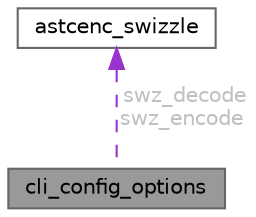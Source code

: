 digraph "cli_config_options"
{
 // LATEX_PDF_SIZE
  bgcolor="transparent";
  edge [fontname=Helvetica,fontsize=10,labelfontname=Helvetica,labelfontsize=10];
  node [fontname=Helvetica,fontsize=10,shape=box,height=0.2,width=0.4];
  Node1 [id="Node000001",label="cli_config_options",height=0.2,width=0.4,color="gray40", fillcolor="grey60", style="filled", fontcolor="black",tooltip="Config options that have been read from command line."];
  Node2 -> Node1 [id="edge1_Node000001_Node000002",dir="back",color="darkorchid3",style="dashed",tooltip=" ",label=" swz_decode\nswz_encode",fontcolor="grey" ];
  Node2 [id="Node000002",label="astcenc_swizzle",height=0.2,width=0.4,color="gray40", fillcolor="white", style="filled",URL="$structastcenc__swizzle.html",tooltip="A texel component swizzle."];
}
